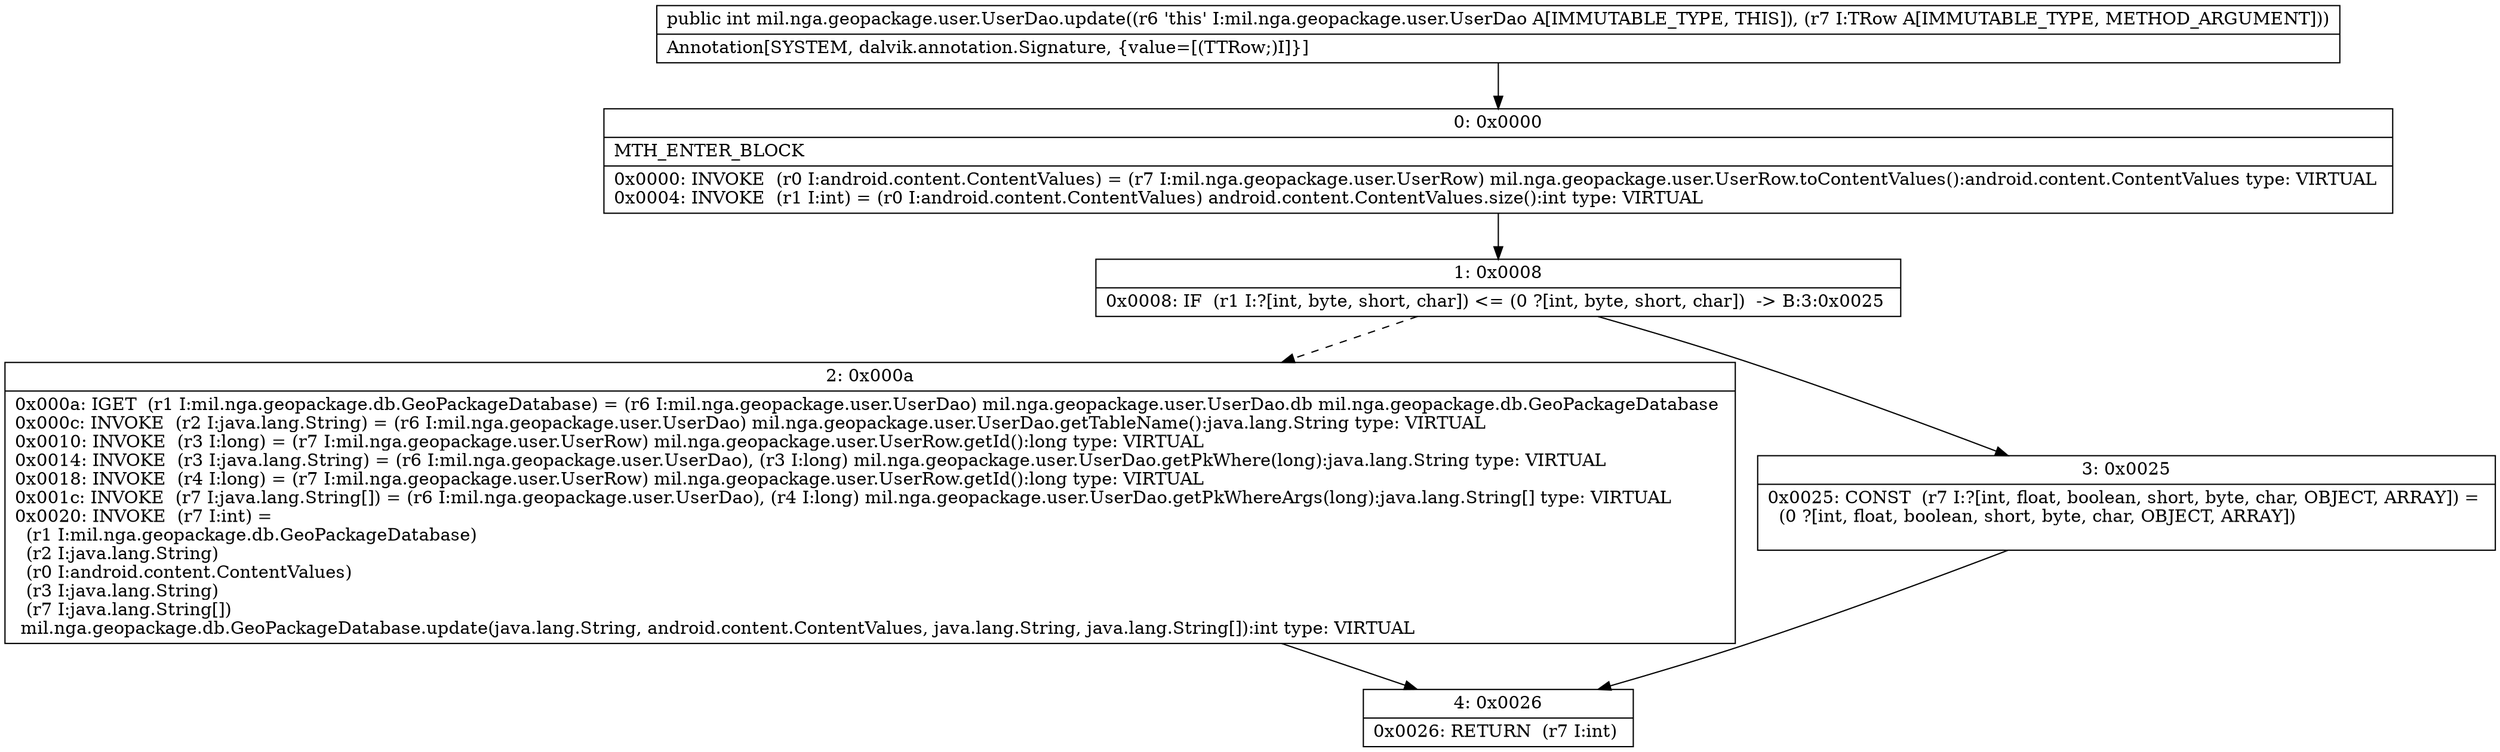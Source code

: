 digraph "CFG formil.nga.geopackage.user.UserDao.update(Lmil\/nga\/geopackage\/user\/UserRow;)I" {
Node_0 [shape=record,label="{0\:\ 0x0000|MTH_ENTER_BLOCK\l|0x0000: INVOKE  (r0 I:android.content.ContentValues) = (r7 I:mil.nga.geopackage.user.UserRow) mil.nga.geopackage.user.UserRow.toContentValues():android.content.ContentValues type: VIRTUAL \l0x0004: INVOKE  (r1 I:int) = (r0 I:android.content.ContentValues) android.content.ContentValues.size():int type: VIRTUAL \l}"];
Node_1 [shape=record,label="{1\:\ 0x0008|0x0008: IF  (r1 I:?[int, byte, short, char]) \<= (0 ?[int, byte, short, char])  \-\> B:3:0x0025 \l}"];
Node_2 [shape=record,label="{2\:\ 0x000a|0x000a: IGET  (r1 I:mil.nga.geopackage.db.GeoPackageDatabase) = (r6 I:mil.nga.geopackage.user.UserDao) mil.nga.geopackage.user.UserDao.db mil.nga.geopackage.db.GeoPackageDatabase \l0x000c: INVOKE  (r2 I:java.lang.String) = (r6 I:mil.nga.geopackage.user.UserDao) mil.nga.geopackage.user.UserDao.getTableName():java.lang.String type: VIRTUAL \l0x0010: INVOKE  (r3 I:long) = (r7 I:mil.nga.geopackage.user.UserRow) mil.nga.geopackage.user.UserRow.getId():long type: VIRTUAL \l0x0014: INVOKE  (r3 I:java.lang.String) = (r6 I:mil.nga.geopackage.user.UserDao), (r3 I:long) mil.nga.geopackage.user.UserDao.getPkWhere(long):java.lang.String type: VIRTUAL \l0x0018: INVOKE  (r4 I:long) = (r7 I:mil.nga.geopackage.user.UserRow) mil.nga.geopackage.user.UserRow.getId():long type: VIRTUAL \l0x001c: INVOKE  (r7 I:java.lang.String[]) = (r6 I:mil.nga.geopackage.user.UserDao), (r4 I:long) mil.nga.geopackage.user.UserDao.getPkWhereArgs(long):java.lang.String[] type: VIRTUAL \l0x0020: INVOKE  (r7 I:int) = \l  (r1 I:mil.nga.geopackage.db.GeoPackageDatabase)\l  (r2 I:java.lang.String)\l  (r0 I:android.content.ContentValues)\l  (r3 I:java.lang.String)\l  (r7 I:java.lang.String[])\l mil.nga.geopackage.db.GeoPackageDatabase.update(java.lang.String, android.content.ContentValues, java.lang.String, java.lang.String[]):int type: VIRTUAL \l}"];
Node_3 [shape=record,label="{3\:\ 0x0025|0x0025: CONST  (r7 I:?[int, float, boolean, short, byte, char, OBJECT, ARRAY]) = \l  (0 ?[int, float, boolean, short, byte, char, OBJECT, ARRAY])\l \l}"];
Node_4 [shape=record,label="{4\:\ 0x0026|0x0026: RETURN  (r7 I:int) \l}"];
MethodNode[shape=record,label="{public int mil.nga.geopackage.user.UserDao.update((r6 'this' I:mil.nga.geopackage.user.UserDao A[IMMUTABLE_TYPE, THIS]), (r7 I:TRow A[IMMUTABLE_TYPE, METHOD_ARGUMENT]))  | Annotation[SYSTEM, dalvik.annotation.Signature, \{value=[(TTRow;)I]\}]\l}"];
MethodNode -> Node_0;
Node_0 -> Node_1;
Node_1 -> Node_2[style=dashed];
Node_1 -> Node_3;
Node_2 -> Node_4;
Node_3 -> Node_4;
}

